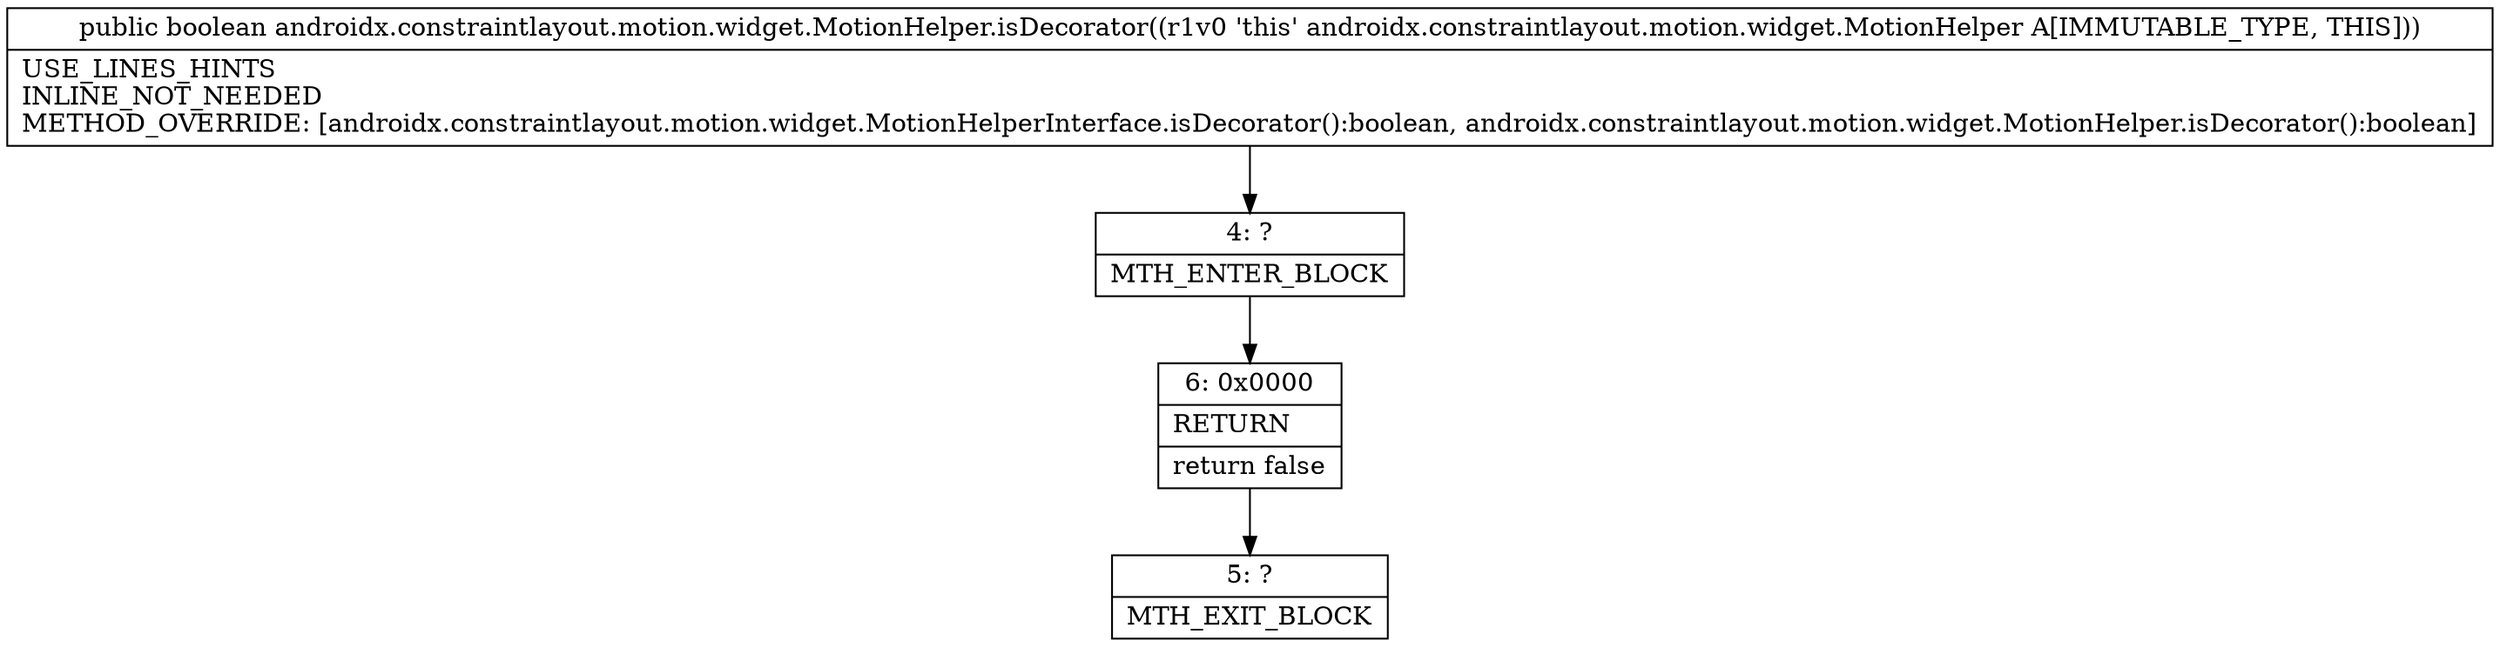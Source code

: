 digraph "CFG forandroidx.constraintlayout.motion.widget.MotionHelper.isDecorator()Z" {
Node_4 [shape=record,label="{4\:\ ?|MTH_ENTER_BLOCK\l}"];
Node_6 [shape=record,label="{6\:\ 0x0000|RETURN\l|return false\l}"];
Node_5 [shape=record,label="{5\:\ ?|MTH_EXIT_BLOCK\l}"];
MethodNode[shape=record,label="{public boolean androidx.constraintlayout.motion.widget.MotionHelper.isDecorator((r1v0 'this' androidx.constraintlayout.motion.widget.MotionHelper A[IMMUTABLE_TYPE, THIS]))  | USE_LINES_HINTS\lINLINE_NOT_NEEDED\lMETHOD_OVERRIDE: [androidx.constraintlayout.motion.widget.MotionHelperInterface.isDecorator():boolean, androidx.constraintlayout.motion.widget.MotionHelper.isDecorator():boolean]\l}"];
MethodNode -> Node_4;Node_4 -> Node_6;
Node_6 -> Node_5;
}

